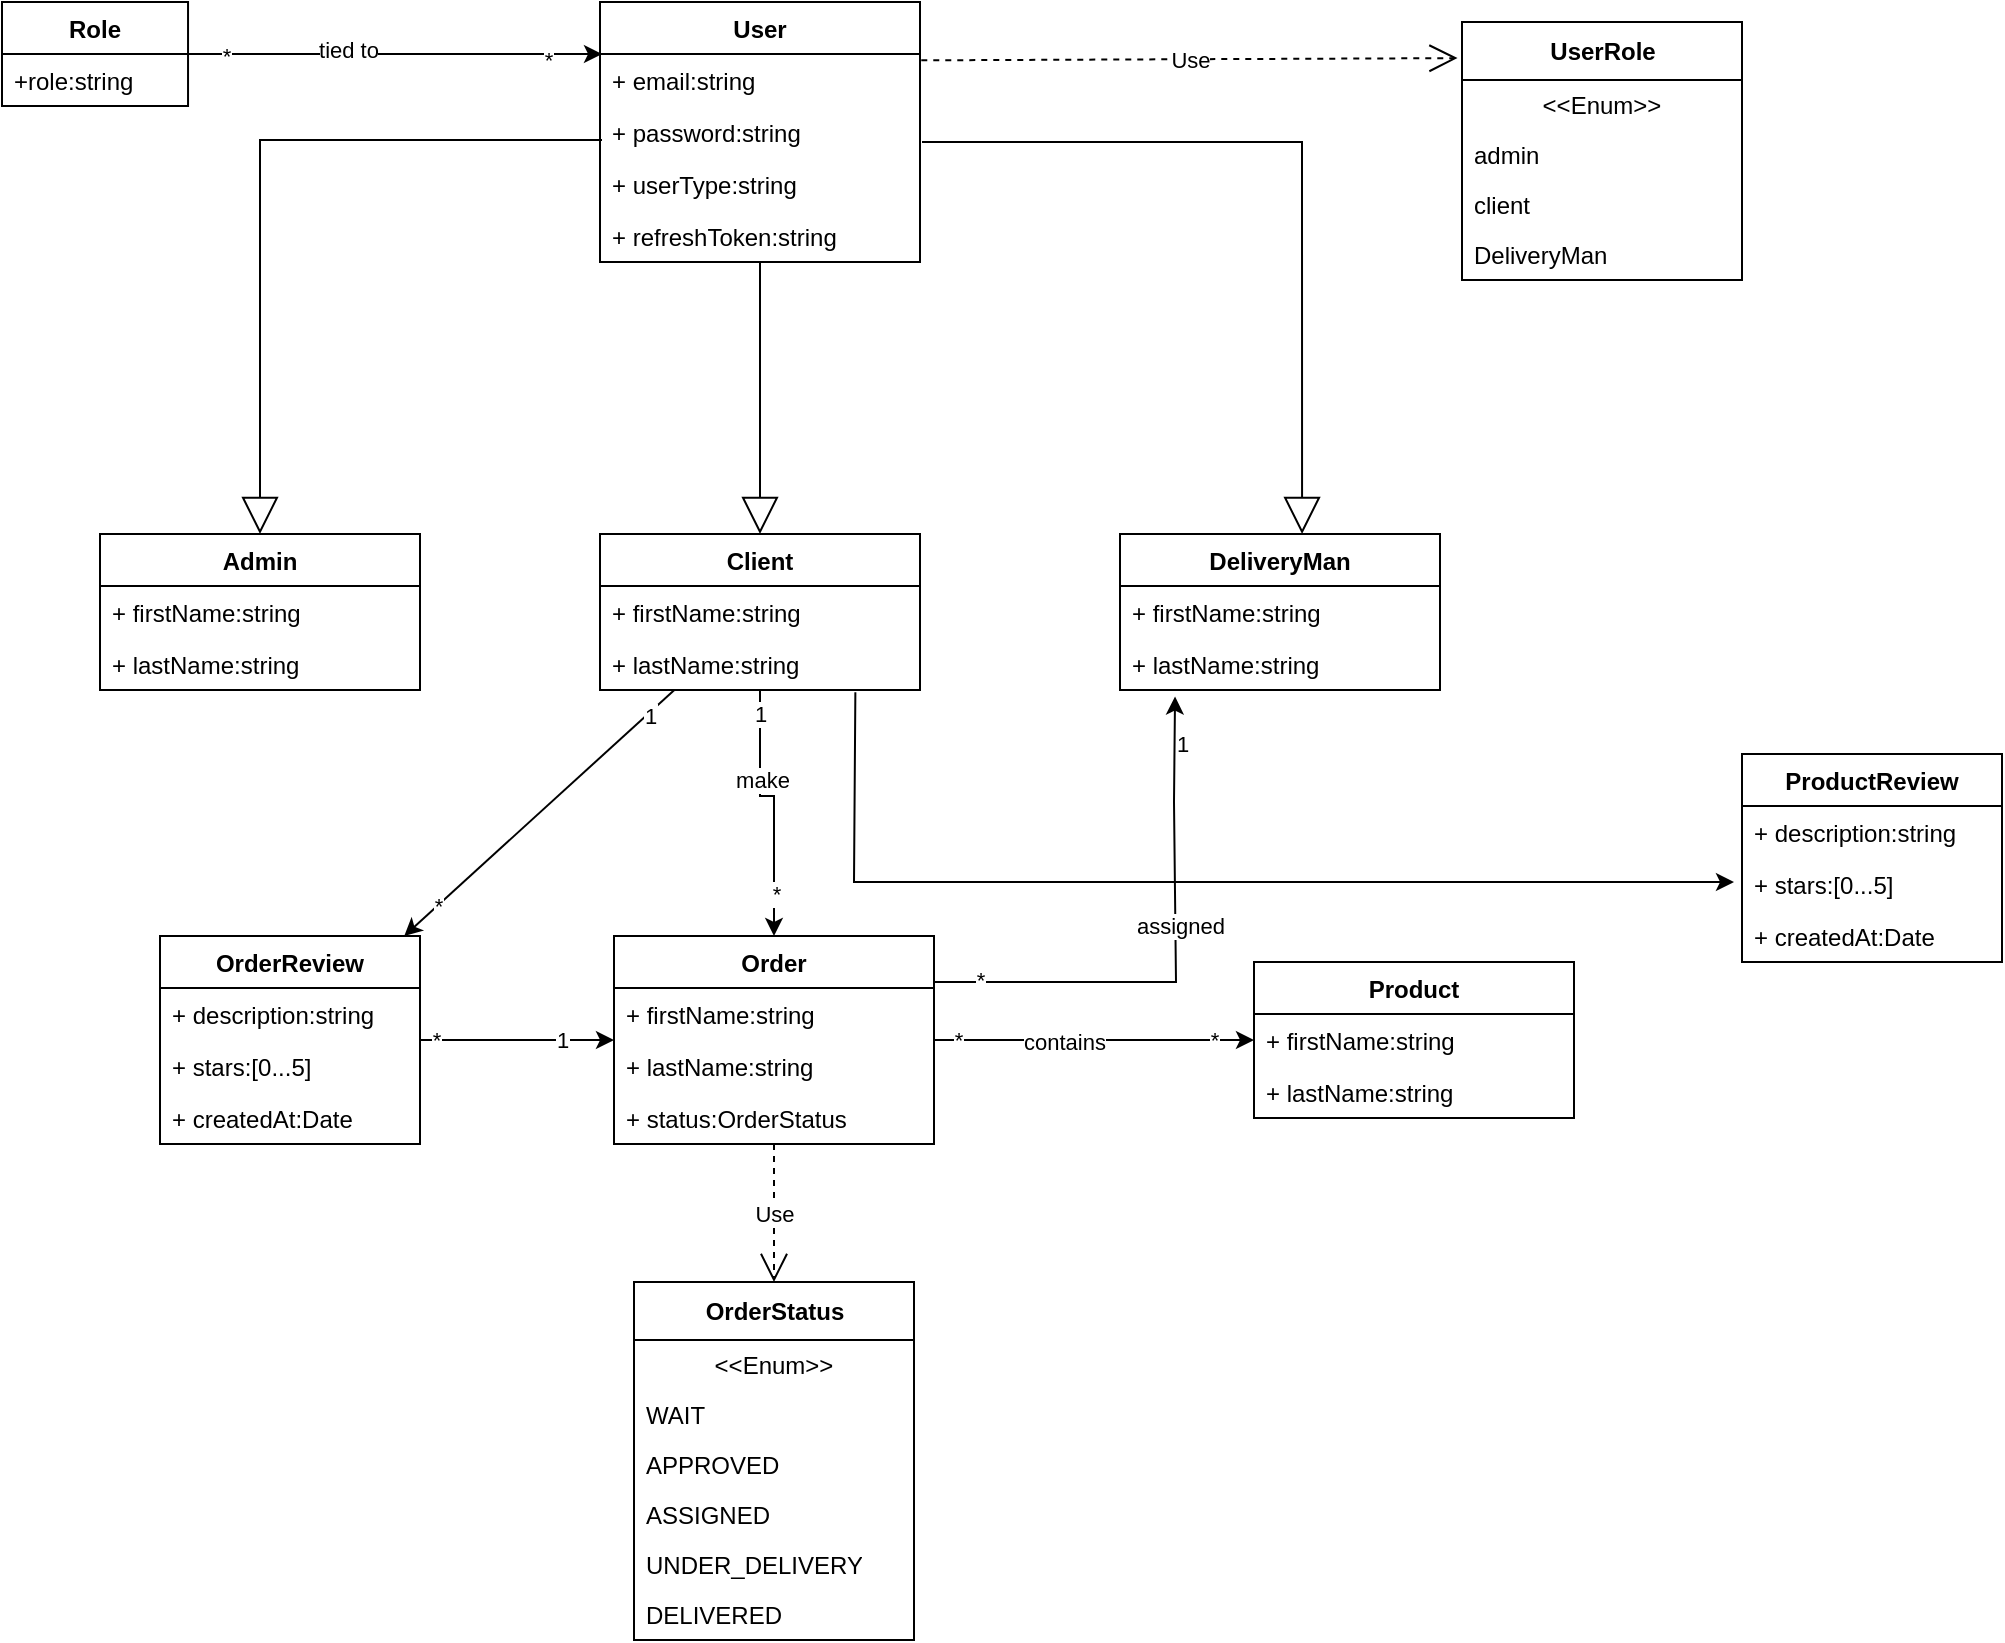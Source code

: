 <mxfile version="20.0.3" type="github">
  <diagram id="HI-v5_ZaqlMzz2_U29Au" name="Page-1">
    <mxGraphModel dx="1200" dy="536" grid="1" gridSize="10" guides="1" tooltips="1" connect="1" arrows="1" fold="1" page="1" pageScale="1" pageWidth="827" pageHeight="1169" math="0" shadow="0">
      <root>
        <mxCell id="0" />
        <mxCell id="1" parent="0" />
        <mxCell id="1S80A9B8i7_EBfSJa2hN-1" value="User" style="swimlane;fontStyle=1;align=center;verticalAlign=top;childLayout=stackLayout;horizontal=1;startSize=26;horizontalStack=0;resizeParent=1;resizeParentMax=0;resizeLast=0;collapsible=1;marginBottom=0;" vertex="1" parent="1">
          <mxGeometry x="713" y="40" width="160" height="130" as="geometry" />
        </mxCell>
        <mxCell id="1S80A9B8i7_EBfSJa2hN-2" value="+ email:string" style="text;strokeColor=none;fillColor=none;align=left;verticalAlign=top;spacingLeft=4;spacingRight=4;overflow=hidden;rotatable=0;points=[[0,0.5],[1,0.5]];portConstraint=eastwest;" vertex="1" parent="1S80A9B8i7_EBfSJa2hN-1">
          <mxGeometry y="26" width="160" height="26" as="geometry" />
        </mxCell>
        <mxCell id="1S80A9B8i7_EBfSJa2hN-5" value="+ password:string" style="text;strokeColor=none;fillColor=none;align=left;verticalAlign=top;spacingLeft=4;spacingRight=4;overflow=hidden;rotatable=0;points=[[0,0.5],[1,0.5]];portConstraint=eastwest;" vertex="1" parent="1S80A9B8i7_EBfSJa2hN-1">
          <mxGeometry y="52" width="160" height="26" as="geometry" />
        </mxCell>
        <mxCell id="1S80A9B8i7_EBfSJa2hN-28" value="+ userType:string" style="text;strokeColor=none;fillColor=none;align=left;verticalAlign=top;spacingLeft=4;spacingRight=4;overflow=hidden;rotatable=0;points=[[0,0.5],[1,0.5]];portConstraint=eastwest;" vertex="1" parent="1S80A9B8i7_EBfSJa2hN-1">
          <mxGeometry y="78" width="160" height="26" as="geometry" />
        </mxCell>
        <mxCell id="1S80A9B8i7_EBfSJa2hN-29" value="+ refreshToken:string" style="text;strokeColor=none;fillColor=none;align=left;verticalAlign=top;spacingLeft=4;spacingRight=4;overflow=hidden;rotatable=0;points=[[0,0.5],[1,0.5]];portConstraint=eastwest;" vertex="1" parent="1S80A9B8i7_EBfSJa2hN-1">
          <mxGeometry y="104" width="160" height="26" as="geometry" />
        </mxCell>
        <mxCell id="1S80A9B8i7_EBfSJa2hN-6" value="Admin" style="swimlane;fontStyle=1;align=center;verticalAlign=top;childLayout=stackLayout;horizontal=1;startSize=26;horizontalStack=0;resizeParent=1;resizeParentMax=0;resizeLast=0;collapsible=1;marginBottom=0;" vertex="1" parent="1">
          <mxGeometry x="463" y="306" width="160" height="78" as="geometry" />
        </mxCell>
        <mxCell id="1S80A9B8i7_EBfSJa2hN-7" value="+ firstName:string" style="text;strokeColor=none;fillColor=none;align=left;verticalAlign=top;spacingLeft=4;spacingRight=4;overflow=hidden;rotatable=0;points=[[0,0.5],[1,0.5]];portConstraint=eastwest;" vertex="1" parent="1S80A9B8i7_EBfSJa2hN-6">
          <mxGeometry y="26" width="160" height="26" as="geometry" />
        </mxCell>
        <mxCell id="1S80A9B8i7_EBfSJa2hN-8" value="+ lastName:string" style="text;strokeColor=none;fillColor=none;align=left;verticalAlign=top;spacingLeft=4;spacingRight=4;overflow=hidden;rotatable=0;points=[[0,0.5],[1,0.5]];portConstraint=eastwest;" vertex="1" parent="1S80A9B8i7_EBfSJa2hN-6">
          <mxGeometry y="52" width="160" height="26" as="geometry" />
        </mxCell>
        <mxCell id="1S80A9B8i7_EBfSJa2hN-50" value="" style="edgeStyle=orthogonalEdgeStyle;rounded=0;orthogonalLoop=1;jettySize=auto;html=1;" edge="1" parent="1" source="1S80A9B8i7_EBfSJa2hN-11" target="1S80A9B8i7_EBfSJa2hN-46">
          <mxGeometry relative="1" as="geometry">
            <mxPoint x="800.059" y="568" as="targetPoint" />
            <Array as="points">
              <mxPoint x="793" y="437" />
              <mxPoint x="800" y="437" />
            </Array>
          </mxGeometry>
        </mxCell>
        <mxCell id="1S80A9B8i7_EBfSJa2hN-51" value="make" style="edgeLabel;html=1;align=center;verticalAlign=middle;resizable=0;points=[];" vertex="1" connectable="0" parent="1S80A9B8i7_EBfSJa2hN-50">
          <mxGeometry x="-0.315" y="1" relative="1" as="geometry">
            <mxPoint as="offset" />
          </mxGeometry>
        </mxCell>
        <mxCell id="1S80A9B8i7_EBfSJa2hN-52" value="*" style="edgeLabel;html=1;align=center;verticalAlign=middle;resizable=0;points=[];" vertex="1" connectable="0" parent="1S80A9B8i7_EBfSJa2hN-50">
          <mxGeometry x="0.679" y="1" relative="1" as="geometry">
            <mxPoint as="offset" />
          </mxGeometry>
        </mxCell>
        <mxCell id="1S80A9B8i7_EBfSJa2hN-53" value="1" style="edgeLabel;html=1;align=center;verticalAlign=middle;resizable=0;points=[];" vertex="1" connectable="0" parent="1S80A9B8i7_EBfSJa2hN-50">
          <mxGeometry x="-0.826" relative="1" as="geometry">
            <mxPoint as="offset" />
          </mxGeometry>
        </mxCell>
        <mxCell id="1S80A9B8i7_EBfSJa2hN-11" value="Client" style="swimlane;fontStyle=1;align=center;verticalAlign=top;childLayout=stackLayout;horizontal=1;startSize=26;horizontalStack=0;resizeParent=1;resizeParentMax=0;resizeLast=0;collapsible=1;marginBottom=0;" vertex="1" parent="1">
          <mxGeometry x="713" y="306" width="160" height="78" as="geometry" />
        </mxCell>
        <mxCell id="1S80A9B8i7_EBfSJa2hN-12" value="+ firstName:string" style="text;strokeColor=none;fillColor=none;align=left;verticalAlign=top;spacingLeft=4;spacingRight=4;overflow=hidden;rotatable=0;points=[[0,0.5],[1,0.5]];portConstraint=eastwest;" vertex="1" parent="1S80A9B8i7_EBfSJa2hN-11">
          <mxGeometry y="26" width="160" height="26" as="geometry" />
        </mxCell>
        <mxCell id="1S80A9B8i7_EBfSJa2hN-13" value="+ lastName:string" style="text;strokeColor=none;fillColor=none;align=left;verticalAlign=top;spacingLeft=4;spacingRight=4;overflow=hidden;rotatable=0;points=[[0,0.5],[1,0.5]];portConstraint=eastwest;" vertex="1" parent="1S80A9B8i7_EBfSJa2hN-11">
          <mxGeometry y="52" width="160" height="26" as="geometry" />
        </mxCell>
        <mxCell id="1S80A9B8i7_EBfSJa2hN-16" value="DeliveryMan" style="swimlane;fontStyle=1;align=center;verticalAlign=top;childLayout=stackLayout;horizontal=1;startSize=26;horizontalStack=0;resizeParent=1;resizeParentMax=0;resizeLast=0;collapsible=1;marginBottom=0;" vertex="1" parent="1">
          <mxGeometry x="973" y="306" width="160" height="78" as="geometry" />
        </mxCell>
        <mxCell id="1S80A9B8i7_EBfSJa2hN-17" value="+ firstName:string" style="text;strokeColor=none;fillColor=none;align=left;verticalAlign=top;spacingLeft=4;spacingRight=4;overflow=hidden;rotatable=0;points=[[0,0.5],[1,0.5]];portConstraint=eastwest;" vertex="1" parent="1S80A9B8i7_EBfSJa2hN-16">
          <mxGeometry y="26" width="160" height="26" as="geometry" />
        </mxCell>
        <mxCell id="1S80A9B8i7_EBfSJa2hN-18" value="+ lastName:string" style="text;strokeColor=none;fillColor=none;align=left;verticalAlign=top;spacingLeft=4;spacingRight=4;overflow=hidden;rotatable=0;points=[[0,0.5],[1,0.5]];portConstraint=eastwest;" vertex="1" parent="1S80A9B8i7_EBfSJa2hN-16">
          <mxGeometry y="52" width="160" height="26" as="geometry" />
        </mxCell>
        <mxCell id="1S80A9B8i7_EBfSJa2hN-21" value="" style="endArrow=block;endSize=16;endFill=0;html=1;rounded=0;entryX=0.5;entryY=0;entryDx=0;entryDy=0;" edge="1" parent="1" target="1S80A9B8i7_EBfSJa2hN-6">
          <mxGeometry y="-30" width="160" relative="1" as="geometry">
            <mxPoint x="714" y="109" as="sourcePoint" />
            <mxPoint x="724" y="160" as="targetPoint" />
            <Array as="points">
              <mxPoint x="543" y="109" />
            </Array>
            <mxPoint as="offset" />
          </mxGeometry>
        </mxCell>
        <mxCell id="1S80A9B8i7_EBfSJa2hN-22" value="" style="endArrow=block;endSize=16;endFill=0;html=1;rounded=0;entryX=0.569;entryY=0;entryDx=0;entryDy=0;entryPerimeter=0;" edge="1" parent="1" target="1S80A9B8i7_EBfSJa2hN-16">
          <mxGeometry y="-30" width="160" relative="1" as="geometry">
            <mxPoint x="874" y="110" as="sourcePoint" />
            <mxPoint x="1004" y="230.0" as="targetPoint" />
            <Array as="points">
              <mxPoint x="1064" y="110" />
            </Array>
            <mxPoint as="offset" />
          </mxGeometry>
        </mxCell>
        <mxCell id="1S80A9B8i7_EBfSJa2hN-23" value="" style="endArrow=block;endSize=16;endFill=0;html=1;rounded=0;" edge="1" parent="1" source="1S80A9B8i7_EBfSJa2hN-1" target="1S80A9B8i7_EBfSJa2hN-11">
          <mxGeometry y="-30" width="160" relative="1" as="geometry">
            <mxPoint x="793" y="270" as="sourcePoint" />
            <mxPoint x="553" y="316.0" as="targetPoint" />
            <Array as="points" />
            <mxPoint as="offset" />
          </mxGeometry>
        </mxCell>
        <mxCell id="1S80A9B8i7_EBfSJa2hN-30" value="Role" style="swimlane;fontStyle=1;align=center;verticalAlign=top;childLayout=stackLayout;horizontal=1;startSize=26;horizontalStack=0;resizeParent=1;resizeParentMax=0;resizeLast=0;collapsible=1;marginBottom=0;" vertex="1" parent="1">
          <mxGeometry x="414" y="40" width="93.02" height="52" as="geometry" />
        </mxCell>
        <mxCell id="1S80A9B8i7_EBfSJa2hN-31" value="+role:string" style="text;strokeColor=none;fillColor=none;align=left;verticalAlign=top;spacingLeft=4;spacingRight=4;overflow=hidden;rotatable=0;points=[[0,0.5],[1,0.5]];portConstraint=eastwest;" vertex="1" parent="1S80A9B8i7_EBfSJa2hN-30">
          <mxGeometry y="26" width="93.02" height="26" as="geometry" />
        </mxCell>
        <mxCell id="1S80A9B8i7_EBfSJa2hN-36" value="" style="endArrow=classic;html=1;rounded=0;" edge="1" parent="1" source="1S80A9B8i7_EBfSJa2hN-30">
          <mxGeometry width="50" height="50" relative="1" as="geometry">
            <mxPoint x="584" y="120" as="sourcePoint" />
            <mxPoint x="714" y="66" as="targetPoint" />
          </mxGeometry>
        </mxCell>
        <mxCell id="1S80A9B8i7_EBfSJa2hN-37" value="tied to" style="edgeLabel;html=1;align=center;verticalAlign=middle;resizable=0;points=[];" vertex="1" connectable="0" parent="1S80A9B8i7_EBfSJa2hN-36">
          <mxGeometry x="-0.232" y="2" relative="1" as="geometry">
            <mxPoint as="offset" />
          </mxGeometry>
        </mxCell>
        <mxCell id="1S80A9B8i7_EBfSJa2hN-38" value="*" style="edgeLabel;html=1;align=center;verticalAlign=middle;resizable=0;points=[];" vertex="1" connectable="0" parent="1S80A9B8i7_EBfSJa2hN-36">
          <mxGeometry x="0.735" y="-3" relative="1" as="geometry">
            <mxPoint as="offset" />
          </mxGeometry>
        </mxCell>
        <mxCell id="1S80A9B8i7_EBfSJa2hN-39" value="*" style="edgeLabel;html=1;align=center;verticalAlign=middle;resizable=0;points=[];" vertex="1" connectable="0" parent="1S80A9B8i7_EBfSJa2hN-36">
          <mxGeometry x="-0.823" y="-1" relative="1" as="geometry">
            <mxPoint as="offset" />
          </mxGeometry>
        </mxCell>
        <mxCell id="1S80A9B8i7_EBfSJa2hN-40" value="Use" style="endArrow=open;endSize=12;dashed=1;html=1;rounded=0;exitX=1.004;exitY=0.122;exitDx=0;exitDy=0;exitPerimeter=0;entryX=-0.016;entryY=0.14;entryDx=0;entryDy=0;entryPerimeter=0;" edge="1" parent="1" source="1S80A9B8i7_EBfSJa2hN-2" target="1S80A9B8i7_EBfSJa2hN-41">
          <mxGeometry width="160" relative="1" as="geometry">
            <mxPoint x="934" y="70" as="sourcePoint" />
            <mxPoint x="1034" y="70" as="targetPoint" />
          </mxGeometry>
        </mxCell>
        <mxCell id="1S80A9B8i7_EBfSJa2hN-41" value="UserRole" style="swimlane;fontStyle=1;align=center;verticalAlign=middle;childLayout=stackLayout;horizontal=1;startSize=29;horizontalStack=0;resizeParent=1;resizeParentMax=0;resizeLast=0;collapsible=0;marginBottom=0;html=1;" vertex="1" parent="1">
          <mxGeometry x="1144" y="50" width="140" height="129" as="geometry" />
        </mxCell>
        <mxCell id="1S80A9B8i7_EBfSJa2hN-42" value="&amp;lt;&amp;lt;Enum&amp;gt;&amp;gt;" style="text;html=1;strokeColor=none;fillColor=none;align=center;verticalAlign=middle;spacingLeft=4;spacingRight=4;overflow=hidden;rotatable=0;points=[[0,0.5],[1,0.5]];portConstraint=eastwest;" vertex="1" parent="1S80A9B8i7_EBfSJa2hN-41">
          <mxGeometry y="29" width="140" height="25" as="geometry" />
        </mxCell>
        <mxCell id="1S80A9B8i7_EBfSJa2hN-43" value="admin" style="text;html=1;strokeColor=none;fillColor=none;align=left;verticalAlign=middle;spacingLeft=4;spacingRight=4;overflow=hidden;rotatable=0;points=[[0,0.5],[1,0.5]];portConstraint=eastwest;" vertex="1" parent="1S80A9B8i7_EBfSJa2hN-41">
          <mxGeometry y="54" width="140" height="25" as="geometry" />
        </mxCell>
        <mxCell id="1S80A9B8i7_EBfSJa2hN-44" value="client" style="text;html=1;strokeColor=none;fillColor=none;align=left;verticalAlign=middle;spacingLeft=4;spacingRight=4;overflow=hidden;rotatable=0;points=[[0,0.5],[1,0.5]];portConstraint=eastwest;" vertex="1" parent="1S80A9B8i7_EBfSJa2hN-41">
          <mxGeometry y="79" width="140" height="25" as="geometry" />
        </mxCell>
        <mxCell id="1S80A9B8i7_EBfSJa2hN-45" value="DeliveryMan" style="text;html=1;strokeColor=none;fillColor=none;align=left;verticalAlign=middle;spacingLeft=4;spacingRight=4;overflow=hidden;rotatable=0;points=[[0,0.5],[1,0.5]];portConstraint=eastwest;" vertex="1" parent="1S80A9B8i7_EBfSJa2hN-41">
          <mxGeometry y="104" width="140" height="25" as="geometry" />
        </mxCell>
        <mxCell id="1S80A9B8i7_EBfSJa2hN-46" value="Order" style="swimlane;fontStyle=1;align=center;verticalAlign=top;childLayout=stackLayout;horizontal=1;startSize=26;horizontalStack=0;resizeParent=1;resizeParentMax=0;resizeLast=0;collapsible=1;marginBottom=0;" vertex="1" parent="1">
          <mxGeometry x="720" y="507" width="160" height="104" as="geometry" />
        </mxCell>
        <mxCell id="1S80A9B8i7_EBfSJa2hN-47" value="+ firstName:string" style="text;strokeColor=none;fillColor=none;align=left;verticalAlign=top;spacingLeft=4;spacingRight=4;overflow=hidden;rotatable=0;points=[[0,0.5],[1,0.5]];portConstraint=eastwest;" vertex="1" parent="1S80A9B8i7_EBfSJa2hN-46">
          <mxGeometry y="26" width="160" height="26" as="geometry" />
        </mxCell>
        <mxCell id="1S80A9B8i7_EBfSJa2hN-48" value="+ lastName:string" style="text;strokeColor=none;fillColor=none;align=left;verticalAlign=top;spacingLeft=4;spacingRight=4;overflow=hidden;rotatable=0;points=[[0,0.5],[1,0.5]];portConstraint=eastwest;" vertex="1" parent="1S80A9B8i7_EBfSJa2hN-46">
          <mxGeometry y="52" width="160" height="26" as="geometry" />
        </mxCell>
        <mxCell id="1S80A9B8i7_EBfSJa2hN-78" value="+ status:OrderStatus" style="text;strokeColor=none;fillColor=none;align=left;verticalAlign=top;spacingLeft=4;spacingRight=4;overflow=hidden;rotatable=0;points=[[0,0.5],[1,0.5]];portConstraint=eastwest;" vertex="1" parent="1S80A9B8i7_EBfSJa2hN-46">
          <mxGeometry y="78" width="160" height="26" as="geometry" />
        </mxCell>
        <mxCell id="1S80A9B8i7_EBfSJa2hN-54" value="Product" style="swimlane;fontStyle=1;align=center;verticalAlign=top;childLayout=stackLayout;horizontal=1;startSize=26;horizontalStack=0;resizeParent=1;resizeParentMax=0;resizeLast=0;collapsible=1;marginBottom=0;" vertex="1" parent="1">
          <mxGeometry x="1040" y="520" width="160" height="78" as="geometry" />
        </mxCell>
        <mxCell id="1S80A9B8i7_EBfSJa2hN-55" value="+ firstName:string" style="text;strokeColor=none;fillColor=none;align=left;verticalAlign=top;spacingLeft=4;spacingRight=4;overflow=hidden;rotatable=0;points=[[0,0.5],[1,0.5]];portConstraint=eastwest;" vertex="1" parent="1S80A9B8i7_EBfSJa2hN-54">
          <mxGeometry y="26" width="160" height="26" as="geometry" />
        </mxCell>
        <mxCell id="1S80A9B8i7_EBfSJa2hN-56" value="+ lastName:string" style="text;strokeColor=none;fillColor=none;align=left;verticalAlign=top;spacingLeft=4;spacingRight=4;overflow=hidden;rotatable=0;points=[[0,0.5],[1,0.5]];portConstraint=eastwest;" vertex="1" parent="1S80A9B8i7_EBfSJa2hN-54">
          <mxGeometry y="52" width="160" height="26" as="geometry" />
        </mxCell>
        <mxCell id="1S80A9B8i7_EBfSJa2hN-57" value="" style="endArrow=classic;html=1;rounded=0;" edge="1" parent="1" source="1S80A9B8i7_EBfSJa2hN-46" target="1S80A9B8i7_EBfSJa2hN-54">
          <mxGeometry width="50" height="50" relative="1" as="geometry">
            <mxPoint x="970" y="530" as="sourcePoint" />
            <mxPoint x="1010" y="530" as="targetPoint" />
          </mxGeometry>
        </mxCell>
        <mxCell id="1S80A9B8i7_EBfSJa2hN-58" value="*" style="edgeLabel;html=1;align=center;verticalAlign=middle;resizable=0;points=[];" vertex="1" connectable="0" parent="1S80A9B8i7_EBfSJa2hN-57">
          <mxGeometry x="0.75" relative="1" as="geometry">
            <mxPoint as="offset" />
          </mxGeometry>
        </mxCell>
        <mxCell id="1S80A9B8i7_EBfSJa2hN-59" value="*" style="edgeLabel;html=1;align=center;verticalAlign=middle;resizable=0;points=[];" vertex="1" connectable="0" parent="1S80A9B8i7_EBfSJa2hN-57">
          <mxGeometry x="-0.85" relative="1" as="geometry">
            <mxPoint as="offset" />
          </mxGeometry>
        </mxCell>
        <mxCell id="1S80A9B8i7_EBfSJa2hN-61" value="contains" style="edgeLabel;html=1;align=center;verticalAlign=middle;resizable=0;points=[];" vertex="1" connectable="0" parent="1S80A9B8i7_EBfSJa2hN-57">
          <mxGeometry x="-0.188" y="-1" relative="1" as="geometry">
            <mxPoint as="offset" />
          </mxGeometry>
        </mxCell>
        <mxCell id="1S80A9B8i7_EBfSJa2hN-62" value="" style="endArrow=classic;html=1;rounded=0;entryX=0.172;entryY=1.126;entryDx=0;entryDy=0;entryPerimeter=0;" edge="1" parent="1" target="1S80A9B8i7_EBfSJa2hN-18">
          <mxGeometry width="50" height="50" relative="1" as="geometry">
            <mxPoint x="880" y="530" as="sourcePoint" />
            <mxPoint x="1060" y="440" as="targetPoint" />
            <Array as="points">
              <mxPoint x="920" y="530" />
              <mxPoint x="1001" y="530" />
              <mxPoint x="1000" y="440" />
            </Array>
          </mxGeometry>
        </mxCell>
        <mxCell id="1S80A9B8i7_EBfSJa2hN-66" value="assigned" style="edgeLabel;html=1;align=center;verticalAlign=middle;resizable=0;points=[];" vertex="1" connectable="0" parent="1S80A9B8i7_EBfSJa2hN-62">
          <mxGeometry x="0.132" y="-2" relative="1" as="geometry">
            <mxPoint as="offset" />
          </mxGeometry>
        </mxCell>
        <mxCell id="1S80A9B8i7_EBfSJa2hN-67" value="1" style="edgeLabel;html=1;align=center;verticalAlign=middle;resizable=0;points=[];" vertex="1" connectable="0" parent="1S80A9B8i7_EBfSJa2hN-62">
          <mxGeometry x="0.824" y="-3" relative="1" as="geometry">
            <mxPoint as="offset" />
          </mxGeometry>
        </mxCell>
        <mxCell id="1S80A9B8i7_EBfSJa2hN-68" value="*" style="edgeLabel;html=1;align=center;verticalAlign=middle;resizable=0;points=[];" vertex="1" connectable="0" parent="1S80A9B8i7_EBfSJa2hN-62">
          <mxGeometry x="-0.829" y="1" relative="1" as="geometry">
            <mxPoint as="offset" />
          </mxGeometry>
        </mxCell>
        <mxCell id="1S80A9B8i7_EBfSJa2hN-69" value="OrderStatus" style="swimlane;fontStyle=1;align=center;verticalAlign=middle;childLayout=stackLayout;horizontal=1;startSize=29;horizontalStack=0;resizeParent=1;resizeParentMax=0;resizeLast=0;collapsible=0;marginBottom=0;html=1;" vertex="1" parent="1">
          <mxGeometry x="730" y="680" width="140" height="179" as="geometry" />
        </mxCell>
        <mxCell id="1S80A9B8i7_EBfSJa2hN-70" value="&amp;lt;&amp;lt;Enum&amp;gt;&amp;gt;" style="text;html=1;strokeColor=none;fillColor=none;align=center;verticalAlign=middle;spacingLeft=4;spacingRight=4;overflow=hidden;rotatable=0;points=[[0,0.5],[1,0.5]];portConstraint=eastwest;" vertex="1" parent="1S80A9B8i7_EBfSJa2hN-69">
          <mxGeometry y="29" width="140" height="25" as="geometry" />
        </mxCell>
        <mxCell id="1S80A9B8i7_EBfSJa2hN-71" value="WAIT" style="text;html=1;strokeColor=none;fillColor=none;align=left;verticalAlign=middle;spacingLeft=4;spacingRight=4;overflow=hidden;rotatable=0;points=[[0,0.5],[1,0.5]];portConstraint=eastwest;" vertex="1" parent="1S80A9B8i7_EBfSJa2hN-69">
          <mxGeometry y="54" width="140" height="25" as="geometry" />
        </mxCell>
        <mxCell id="1S80A9B8i7_EBfSJa2hN-73" value="APPROVED" style="text;html=1;strokeColor=none;fillColor=none;align=left;verticalAlign=middle;spacingLeft=4;spacingRight=4;overflow=hidden;rotatable=0;points=[[0,0.5],[1,0.5]];portConstraint=eastwest;" vertex="1" parent="1S80A9B8i7_EBfSJa2hN-69">
          <mxGeometry y="79" width="140" height="25" as="geometry" />
        </mxCell>
        <mxCell id="1S80A9B8i7_EBfSJa2hN-74" value="ASSIGNED" style="text;html=1;strokeColor=none;fillColor=none;align=left;verticalAlign=middle;spacingLeft=4;spacingRight=4;overflow=hidden;rotatable=0;points=[[0,0.5],[1,0.5]];portConstraint=eastwest;" vertex="1" parent="1S80A9B8i7_EBfSJa2hN-69">
          <mxGeometry y="104" width="140" height="25" as="geometry" />
        </mxCell>
        <mxCell id="1S80A9B8i7_EBfSJa2hN-75" value="UNDER_DELIVERY" style="text;html=1;strokeColor=none;fillColor=none;align=left;verticalAlign=middle;spacingLeft=4;spacingRight=4;overflow=hidden;rotatable=0;points=[[0,0.5],[1,0.5]];portConstraint=eastwest;" vertex="1" parent="1S80A9B8i7_EBfSJa2hN-69">
          <mxGeometry y="129" width="140" height="25" as="geometry" />
        </mxCell>
        <mxCell id="1S80A9B8i7_EBfSJa2hN-76" value="DELIVERED" style="text;html=1;strokeColor=none;fillColor=none;align=left;verticalAlign=middle;spacingLeft=4;spacingRight=4;overflow=hidden;rotatable=0;points=[[0,0.5],[1,0.5]];portConstraint=eastwest;" vertex="1" parent="1S80A9B8i7_EBfSJa2hN-69">
          <mxGeometry y="154" width="140" height="25" as="geometry" />
        </mxCell>
        <mxCell id="1S80A9B8i7_EBfSJa2hN-77" value="Use" style="endArrow=open;endSize=12;dashed=1;html=1;rounded=0;" edge="1" parent="1" source="1S80A9B8i7_EBfSJa2hN-46" target="1S80A9B8i7_EBfSJa2hN-69">
          <mxGeometry width="160" relative="1" as="geometry">
            <mxPoint x="810" y="620" as="sourcePoint" />
            <mxPoint x="970" y="620" as="targetPoint" />
          </mxGeometry>
        </mxCell>
        <mxCell id="1S80A9B8i7_EBfSJa2hN-79" value="OrderReview" style="swimlane;fontStyle=1;align=center;verticalAlign=top;childLayout=stackLayout;horizontal=1;startSize=26;horizontalStack=0;resizeParent=1;resizeParentMax=0;resizeLast=0;collapsible=1;marginBottom=0;" vertex="1" parent="1">
          <mxGeometry x="493" y="507" width="130" height="104" as="geometry" />
        </mxCell>
        <mxCell id="1S80A9B8i7_EBfSJa2hN-94" value="+ description:string" style="text;strokeColor=none;fillColor=none;align=left;verticalAlign=top;spacingLeft=4;spacingRight=4;overflow=hidden;rotatable=0;points=[[0,0.5],[1,0.5]];portConstraint=eastwest;" vertex="1" parent="1S80A9B8i7_EBfSJa2hN-79">
          <mxGeometry y="26" width="130" height="26" as="geometry" />
        </mxCell>
        <mxCell id="1S80A9B8i7_EBfSJa2hN-81" value="+ stars:[0...5]" style="text;strokeColor=none;fillColor=none;align=left;verticalAlign=top;spacingLeft=4;spacingRight=4;overflow=hidden;rotatable=0;points=[[0,0.5],[1,0.5]];portConstraint=eastwest;" vertex="1" parent="1S80A9B8i7_EBfSJa2hN-79">
          <mxGeometry y="52" width="130" height="26" as="geometry" />
        </mxCell>
        <mxCell id="1S80A9B8i7_EBfSJa2hN-82" value="+ createdAt:Date" style="text;strokeColor=none;fillColor=none;align=left;verticalAlign=top;spacingLeft=4;spacingRight=4;overflow=hidden;rotatable=0;points=[[0,0.5],[1,0.5]];portConstraint=eastwest;" vertex="1" parent="1S80A9B8i7_EBfSJa2hN-79">
          <mxGeometry y="78" width="130" height="26" as="geometry" />
        </mxCell>
        <mxCell id="1S80A9B8i7_EBfSJa2hN-83" value="" style="endArrow=classic;html=1;rounded=0;" edge="1" parent="1" source="1S80A9B8i7_EBfSJa2hN-11" target="1S80A9B8i7_EBfSJa2hN-79">
          <mxGeometry width="50" height="50" relative="1" as="geometry">
            <mxPoint x="430" y="420" as="sourcePoint" />
            <mxPoint x="590" y="420" as="targetPoint" />
          </mxGeometry>
        </mxCell>
        <mxCell id="1S80A9B8i7_EBfSJa2hN-84" value="*" style="edgeLabel;html=1;align=center;verticalAlign=middle;resizable=0;points=[];" vertex="1" connectable="0" parent="1S80A9B8i7_EBfSJa2hN-83">
          <mxGeometry x="0.75" relative="1" as="geometry">
            <mxPoint as="offset" />
          </mxGeometry>
        </mxCell>
        <mxCell id="1S80A9B8i7_EBfSJa2hN-91" value="1" style="edgeLabel;html=1;align=center;verticalAlign=middle;resizable=0;points=[];" vertex="1" connectable="0" parent="1S80A9B8i7_EBfSJa2hN-83">
          <mxGeometry x="-0.805" y="1" relative="1" as="geometry">
            <mxPoint as="offset" />
          </mxGeometry>
        </mxCell>
        <mxCell id="1S80A9B8i7_EBfSJa2hN-87" value="" style="endArrow=classic;html=1;rounded=0;" edge="1" parent="1" source="1S80A9B8i7_EBfSJa2hN-79" target="1S80A9B8i7_EBfSJa2hN-46">
          <mxGeometry width="50" height="50" relative="1" as="geometry">
            <mxPoint x="622.996" y="660.0" as="sourcePoint" />
            <mxPoint x="490.864" y="776" as="targetPoint" />
          </mxGeometry>
        </mxCell>
        <mxCell id="1S80A9B8i7_EBfSJa2hN-89" value="*" style="edgeLabel;html=1;align=center;verticalAlign=middle;resizable=0;points=[];" vertex="1" connectable="0" parent="1S80A9B8i7_EBfSJa2hN-87">
          <mxGeometry x="-0.85" relative="1" as="geometry">
            <mxPoint as="offset" />
          </mxGeometry>
        </mxCell>
        <mxCell id="1S80A9B8i7_EBfSJa2hN-92" value="1" style="edgeLabel;html=1;align=center;verticalAlign=middle;resizable=0;points=[];" vertex="1" connectable="0" parent="1S80A9B8i7_EBfSJa2hN-87">
          <mxGeometry x="0.483" relative="1" as="geometry">
            <mxPoint x="-1" as="offset" />
          </mxGeometry>
        </mxCell>
        <mxCell id="1S80A9B8i7_EBfSJa2hN-95" value="ProductReview" style="swimlane;fontStyle=1;align=center;verticalAlign=top;childLayout=stackLayout;horizontal=1;startSize=26;horizontalStack=0;resizeParent=1;resizeParentMax=0;resizeLast=0;collapsible=1;marginBottom=0;" vertex="1" parent="1">
          <mxGeometry x="1284" y="416" width="130" height="104" as="geometry" />
        </mxCell>
        <mxCell id="1S80A9B8i7_EBfSJa2hN-96" value="+ description:string" style="text;strokeColor=none;fillColor=none;align=left;verticalAlign=top;spacingLeft=4;spacingRight=4;overflow=hidden;rotatable=0;points=[[0,0.5],[1,0.5]];portConstraint=eastwest;" vertex="1" parent="1S80A9B8i7_EBfSJa2hN-95">
          <mxGeometry y="26" width="130" height="26" as="geometry" />
        </mxCell>
        <mxCell id="1S80A9B8i7_EBfSJa2hN-97" value="+ stars:[0...5]" style="text;strokeColor=none;fillColor=none;align=left;verticalAlign=top;spacingLeft=4;spacingRight=4;overflow=hidden;rotatable=0;points=[[0,0.5],[1,0.5]];portConstraint=eastwest;" vertex="1" parent="1S80A9B8i7_EBfSJa2hN-95">
          <mxGeometry y="52" width="130" height="26" as="geometry" />
        </mxCell>
        <mxCell id="1S80A9B8i7_EBfSJa2hN-98" value="+ createdAt:Date" style="text;strokeColor=none;fillColor=none;align=left;verticalAlign=top;spacingLeft=4;spacingRight=4;overflow=hidden;rotatable=0;points=[[0,0.5],[1,0.5]];portConstraint=eastwest;" vertex="1" parent="1S80A9B8i7_EBfSJa2hN-95">
          <mxGeometry y="78" width="130" height="26" as="geometry" />
        </mxCell>
        <mxCell id="1S80A9B8i7_EBfSJa2hN-99" value="" style="endArrow=classic;html=1;rounded=0;exitX=0.798;exitY=1.042;exitDx=0;exitDy=0;exitPerimeter=0;" edge="1" parent="1" source="1S80A9B8i7_EBfSJa2hN-13">
          <mxGeometry width="50" height="50" relative="1" as="geometry">
            <mxPoint x="840" y="390" as="sourcePoint" />
            <mxPoint x="1280" y="480" as="targetPoint" />
            <Array as="points">
              <mxPoint x="840" y="480" />
            </Array>
          </mxGeometry>
        </mxCell>
      </root>
    </mxGraphModel>
  </diagram>
</mxfile>
